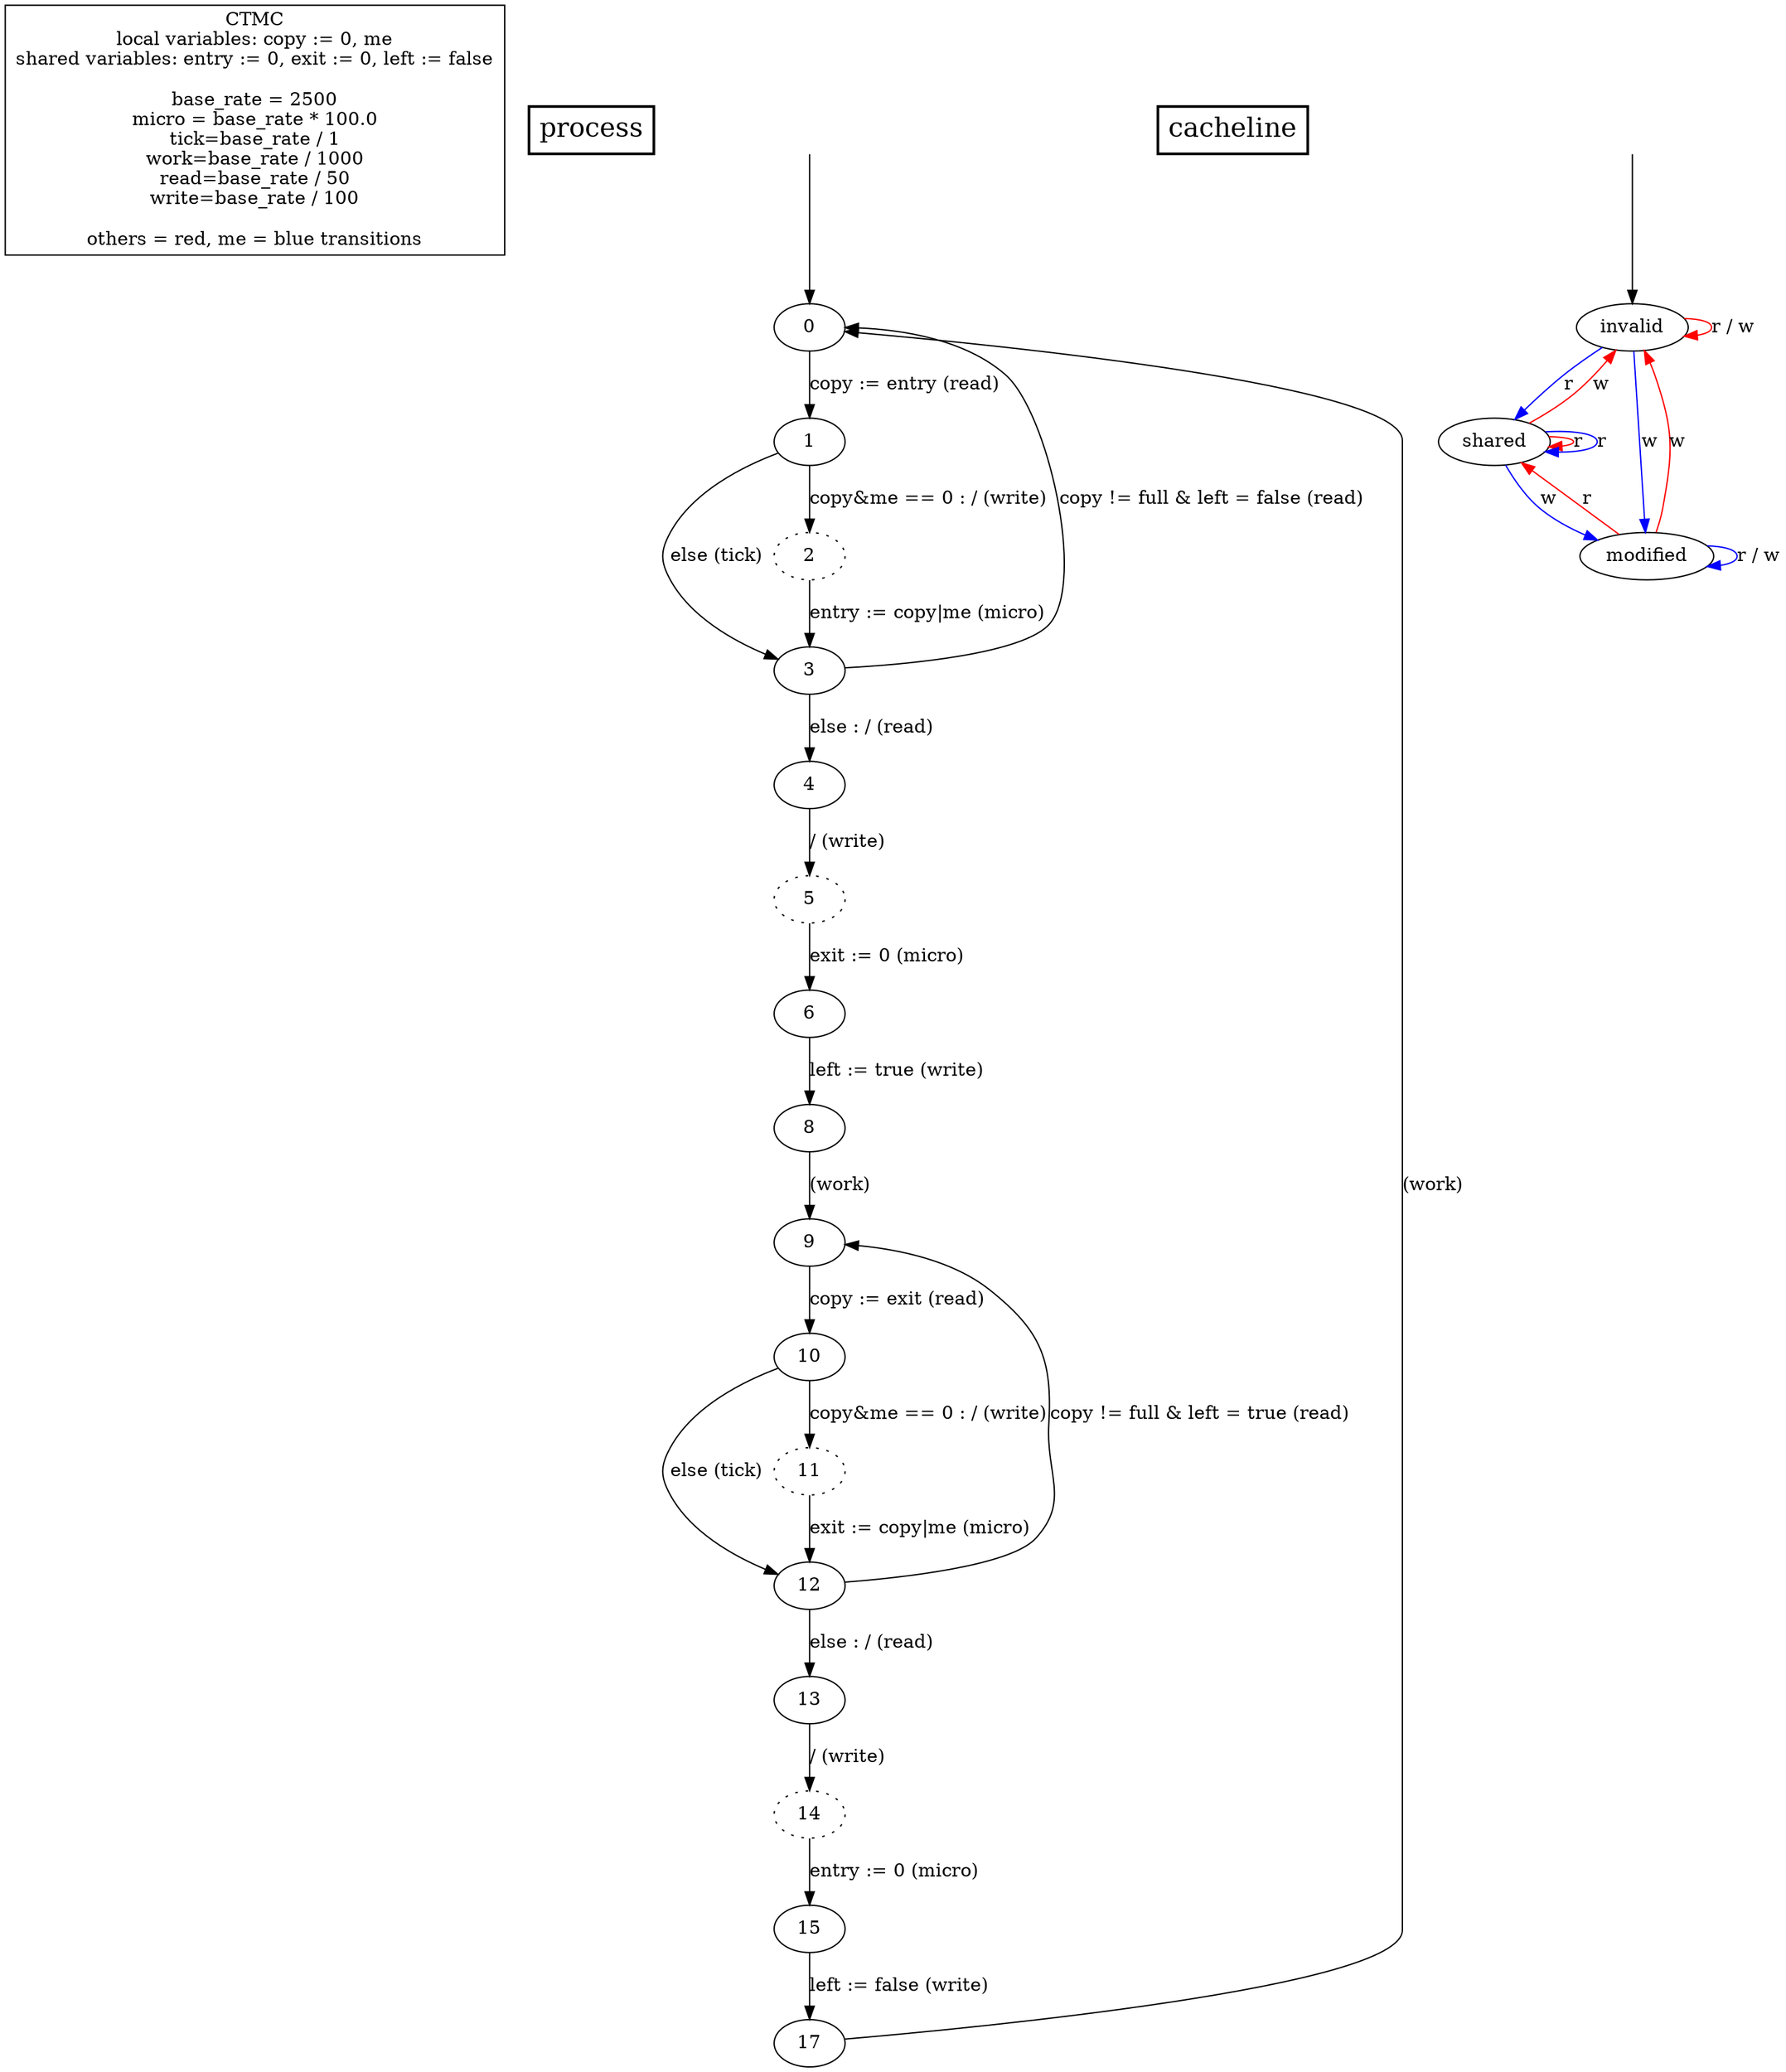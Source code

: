 digraph {

	"CTMC\nlocal variables: copy := 0, me\nshared variables: entry := 0, exit := 0, left := false\n\nbase_rate = 2500\nmicro = base_rate * 100.0\ntick=base_rate / 1\nwork=base_rate / 1000\nread=base_rate / 50\nwrite=base_rate / 100\n\nothers = red, me = blue transitions" [nojustify=true, shape=box]

	"process" [nojustify=true, shape=box, style=bold, fontsize=20]

	initial_state_source [style=invis]

	// process

	initial_state_source -> "0"

	"0"  -> "1"  [weight=10, label="copy := entry (read)"]
	"1"  -> "3"  [label="else (tick)"]
	"1"  -> "2"  [weight=10, label="copy&me == 0 : / (write)"]
	"2" [style=dotted]
	"2"  -> "3"  [weight=10, label="entry := copy|me (micro)"]

	"3"  -> "0"  [label="copy != full & left = false (read)"]
	"3"  -> "4"  [weight=10, label="else : / (read)"]
	"4"  -> "5"  [weight=10, label="/ (write)"]
	"5" [style=dotted]
	"5"  -> "6"  [weight=10, label="exit := 0 (micro)"]
	"6"  -> "8"  [weight=10, label="left := true (write)"]

	"8"  -> "9"  [weight=10, label="(work)"]

	"9"  -> "10" [weight=10, label="copy := exit (read)"]
	"10" -> "12" [label="else (tick)"]
	"10" -> "11" [weight=10, label="copy&me == 0 : / (write)"]
	"11" [style=dotted]
	"11" -> "12" [weight=10, label="exit := copy|me (micro)"]

	"12" -> "9"  [label="copy != full & left = true (read)"]
	"12" -> "13" [weight=10, label="else : / (read)"]
	"13" -> "14" [weight=10, label="/ (write)"]
	"14" [style=dotted]
	"14" -> "15" [weight=10, label="entry := 0 (micro)"]
	"15" -> "17" [weight=10, label="left := false (write)"]

	"17" -> "0" [label="(work)"]

	// cacheline
	"cacheline" [nojustify=true, shape=box, style=bold, fontsize=20]

	initial_state_source2 [style=invis]
	initial_state_source2 -> "invalid"

	"invalid"  -> "invalid"  [label="r / w", color=red]
	"invalid"  -> "shared"   [label="r",   color=blue]
	"invalid"  -> "modified" [label="w",   color=blue]

	"shared"   -> "shared"   [label="r",   color=red]
	"shared"   -> "invalid"  [label="w",   color=red]
	"shared"   -> "shared"   [label="r",   color=blue]
	"shared"   -> "modified" [label="w",   color=blue]

	"modified" -> "shared"   [label="r",   color=red]
	"modified" -> "invalid"  [label="w",   color=red]
	"modified" -> "modified" [label="r / w", color=blue]
}

